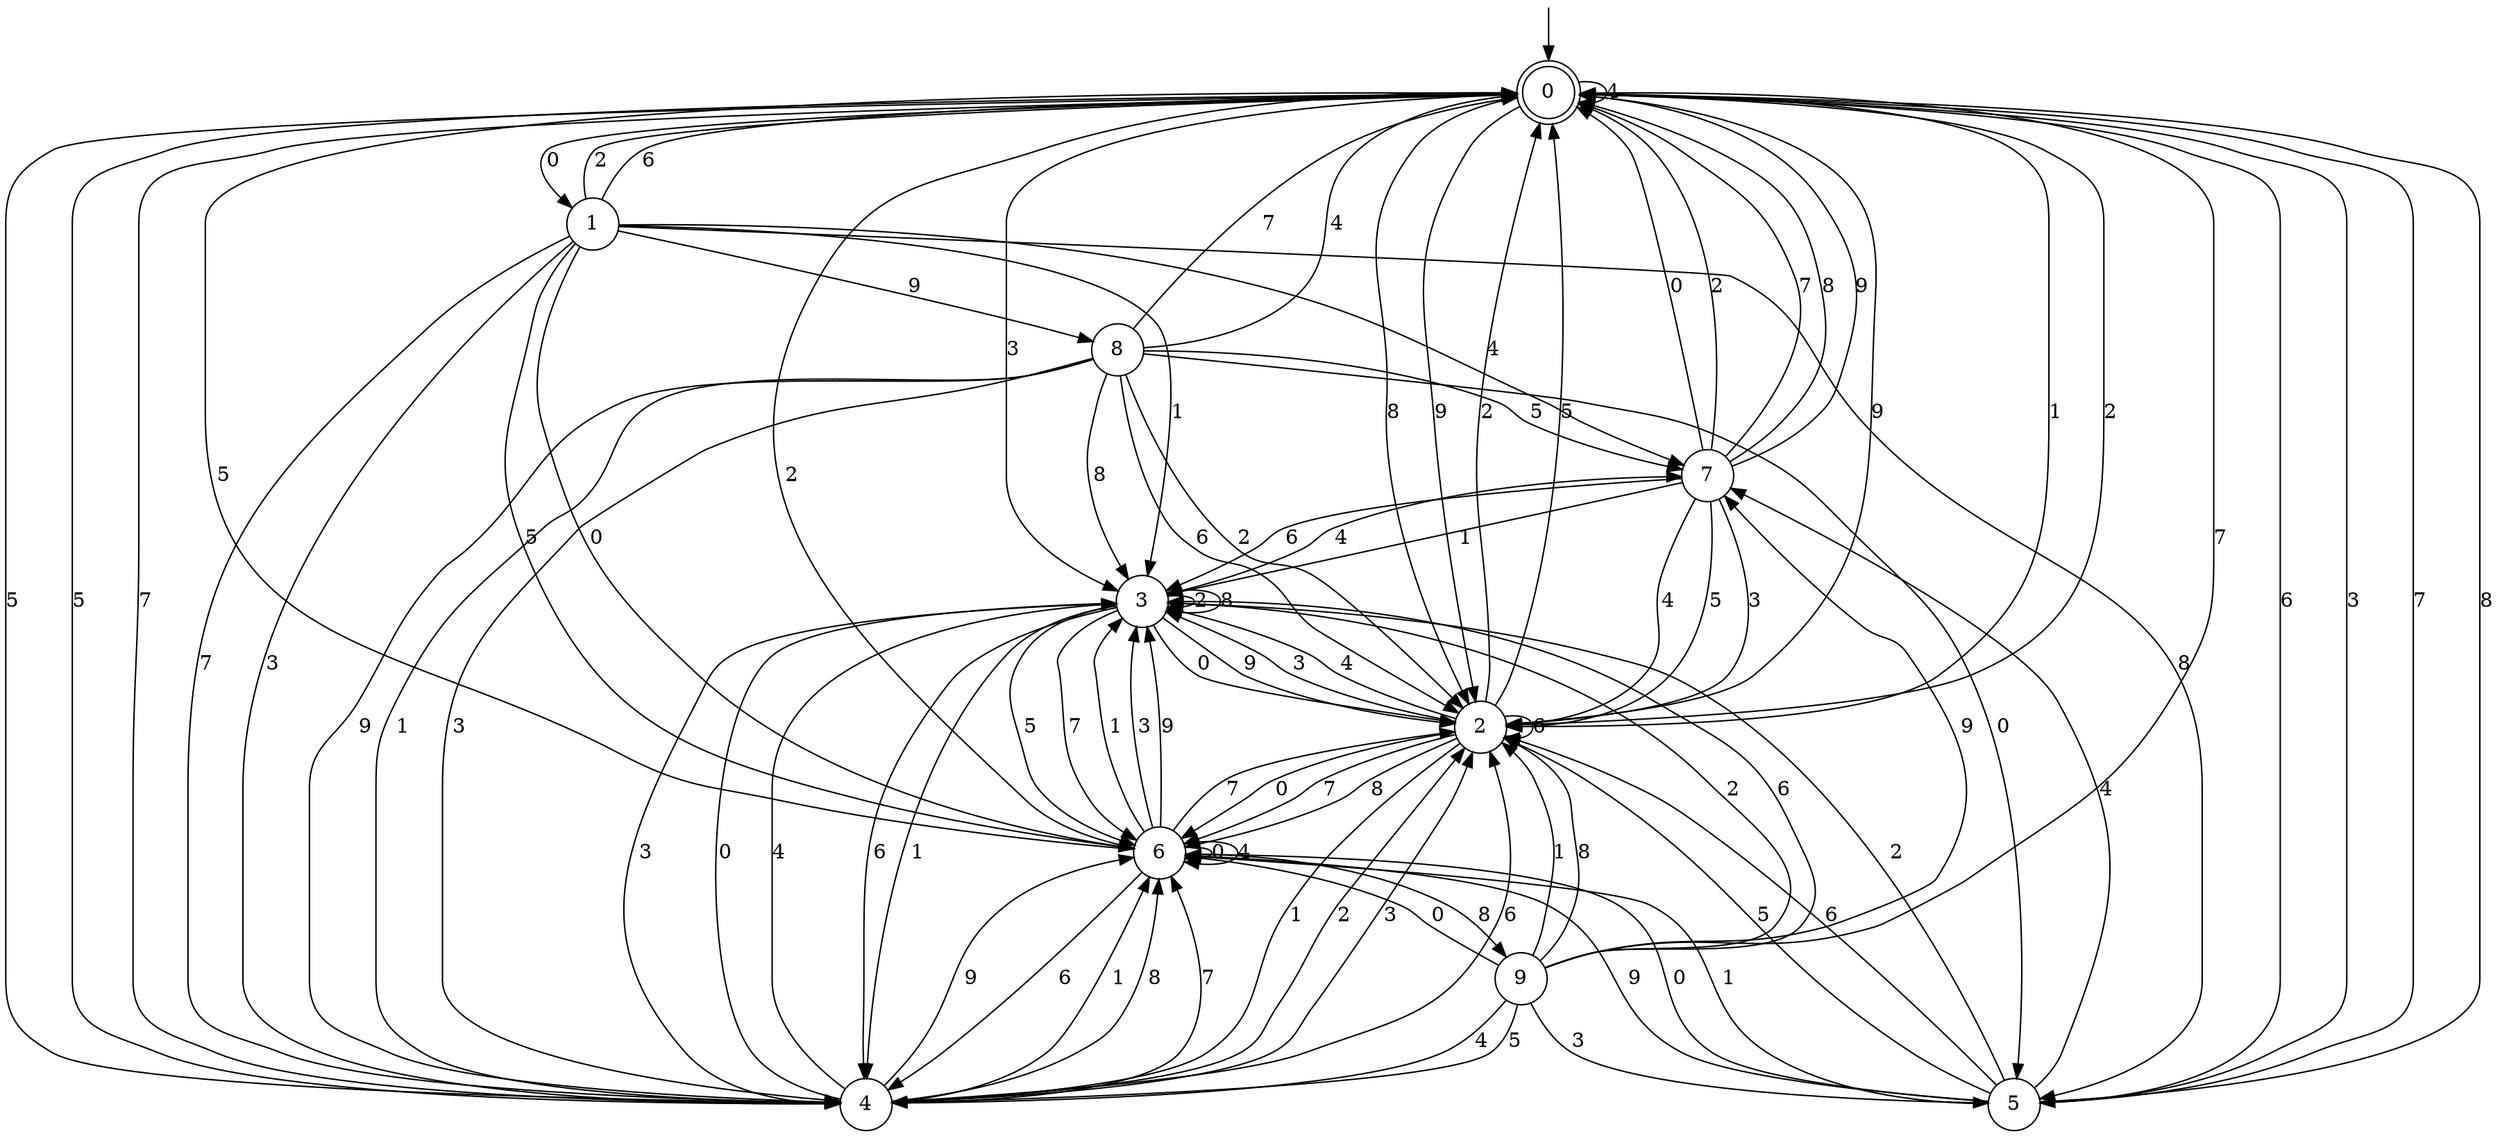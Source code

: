 digraph g {

	s0 [shape="doublecircle" label="0"];
	s1 [shape="circle" label="1"];
	s2 [shape="circle" label="2"];
	s3 [shape="circle" label="3"];
	s4 [shape="circle" label="4"];
	s5 [shape="circle" label="5"];
	s6 [shape="circle" label="6"];
	s7 [shape="circle" label="7"];
	s8 [shape="circle" label="8"];
	s9 [shape="circle" label="9"];
	s0 -> s1 [label="0"];
	s0 -> s2 [label="1"];
	s0 -> s2 [label="2"];
	s0 -> s3 [label="3"];
	s0 -> s0 [label="4"];
	s0 -> s4 [label="5"];
	s0 -> s5 [label="6"];
	s0 -> s4 [label="7"];
	s0 -> s2 [label="8"];
	s0 -> s2 [label="9"];
	s1 -> s6 [label="0"];
	s1 -> s3 [label="1"];
	s1 -> s0 [label="2"];
	s1 -> s4 [label="3"];
	s1 -> s7 [label="4"];
	s1 -> s6 [label="5"];
	s1 -> s0 [label="6"];
	s1 -> s4 [label="7"];
	s1 -> s5 [label="8"];
	s1 -> s8 [label="9"];
	s2 -> s6 [label="0"];
	s2 -> s4 [label="1"];
	s2 -> s0 [label="2"];
	s2 -> s3 [label="3"];
	s2 -> s3 [label="4"];
	s2 -> s0 [label="5"];
	s2 -> s2 [label="6"];
	s2 -> s6 [label="7"];
	s2 -> s6 [label="8"];
	s2 -> s0 [label="9"];
	s3 -> s2 [label="0"];
	s3 -> s4 [label="1"];
	s3 -> s3 [label="2"];
	s3 -> s4 [label="3"];
	s3 -> s7 [label="4"];
	s3 -> s6 [label="5"];
	s3 -> s4 [label="6"];
	s3 -> s6 [label="7"];
	s3 -> s3 [label="8"];
	s3 -> s2 [label="9"];
	s4 -> s3 [label="0"];
	s4 -> s6 [label="1"];
	s4 -> s2 [label="2"];
	s4 -> s2 [label="3"];
	s4 -> s3 [label="4"];
	s4 -> s0 [label="5"];
	s4 -> s2 [label="6"];
	s4 -> s6 [label="7"];
	s4 -> s6 [label="8"];
	s4 -> s6 [label="9"];
	s5 -> s6 [label="0"];
	s5 -> s6 [label="1"];
	s5 -> s3 [label="2"];
	s5 -> s0 [label="3"];
	s5 -> s7 [label="4"];
	s5 -> s2 [label="5"];
	s5 -> s2 [label="6"];
	s5 -> s0 [label="7"];
	s5 -> s0 [label="8"];
	s5 -> s6 [label="9"];
	s6 -> s6 [label="0"];
	s6 -> s3 [label="1"];
	s6 -> s0 [label="2"];
	s6 -> s3 [label="3"];
	s6 -> s6 [label="4"];
	s6 -> s0 [label="5"];
	s6 -> s4 [label="6"];
	s6 -> s2 [label="7"];
	s6 -> s9 [label="8"];
	s6 -> s3 [label="9"];
	s7 -> s0 [label="0"];
	s7 -> s3 [label="1"];
	s7 -> s0 [label="2"];
	s7 -> s2 [label="3"];
	s7 -> s2 [label="4"];
	s7 -> s2 [label="5"];
	s7 -> s3 [label="6"];
	s7 -> s0 [label="7"];
	s7 -> s0 [label="8"];
	s7 -> s0 [label="9"];
	s8 -> s5 [label="0"];
	s8 -> s4 [label="1"];
	s8 -> s2 [label="2"];
	s8 -> s4 [label="3"];
	s8 -> s0 [label="4"];
	s8 -> s7 [label="5"];
	s8 -> s2 [label="6"];
	s8 -> s0 [label="7"];
	s8 -> s3 [label="8"];
	s8 -> s4 [label="9"];
	s9 -> s6 [label="0"];
	s9 -> s2 [label="1"];
	s9 -> s3 [label="2"];
	s9 -> s5 [label="3"];
	s9 -> s4 [label="4"];
	s9 -> s4 [label="5"];
	s9 -> s3 [label="6"];
	s9 -> s0 [label="7"];
	s9 -> s2 [label="8"];
	s9 -> s7 [label="9"];

__start0 [label="" shape="none" width="0" height="0"];
__start0 -> s0;

}
